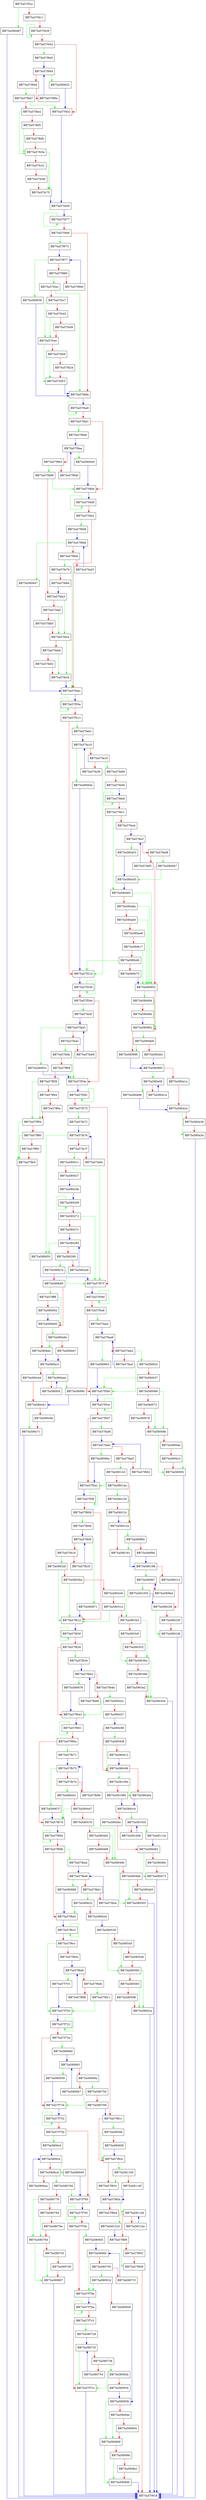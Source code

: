digraph RemoveCommandLineSecrets {
  node [shape="box"];
  graph [splines=ortho];
  BB75a57f3cc -> BB75a580d87 [color="green"];
  BB75a57f3cc -> BB75a57f411 [color="red"];
  BB75a57f411 -> BB75a57f439 [color="red"];
  BB75a57f439 -> BB75a57f439 [color="green"];
  BB75a57f439 -> BB75a57f442 [color="red"];
  BB75a57f442 -> BB75a57f940 [color="green"];
  BB75a57f442 -> BB75a57f452 [color="red"];
  BB75a57f452 -> BB75a57f459 [color="blue"];
  BB75a57f459 -> BB75a57f477 [color="blue"];
  BB75a57f477 -> BB75a57f477 [color="green"];
  BB75a57f477 -> BB75a57f480 [color="red"];
  BB75a57f480 -> BB75a57f973 [color="green"];
  BB75a57f480 -> BB75a57f48a [color="red"];
  BB75a57f48a -> BB75a57f4a8 [color="blue"];
  BB75a57f4a8 -> BB75a57f4a8 [color="green"];
  BB75a57f4a8 -> BB75a57f4b1 [color="red"];
  BB75a57f4b1 -> BB75a57f9a6 [color="green"];
  BB75a57f4b1 -> BB75a57f4bb [color="red"];
  BB75a57f4bb -> BB75a57f4d9 [color="blue"];
  BB75a57f4d9 -> BB75a57f4d9 [color="green"];
  BB75a57f4d9 -> BB75a57f4e2 [color="red"];
  BB75a57f4e2 -> BB75a57f9d9 [color="green"];
  BB75a57f4e2 -> BB75a57f4ec [color="red"];
  BB75a57f4ec -> BB75a57f50a [color="blue"];
  BB75a57f50a -> BB75a57f50a [color="green"];
  BB75a57f50a -> BB75a57f513 [color="red"];
  BB75a57f513 -> BB75a57fa0c [color="green"];
  BB75a57f513 -> BB75a57f51d [color="red"];
  BB75a57f51d -> BB75a57f53b [color="blue"];
  BB75a57f53b -> BB75a57f53b [color="green"];
  BB75a57f53b -> BB75a57f544 [color="red"];
  BB75a57f544 -> BB75a57fa3f [color="green"];
  BB75a57f544 -> BB75a57f54e [color="red"];
  BB75a57f54e -> BB75a57f56c [color="blue"];
  BB75a57f56c -> BB75a57f56c [color="green"];
  BB75a57f56c -> BB75a57f575 [color="red"];
  BB75a57f575 -> BB75a57fa72 [color="green"];
  BB75a57f575 -> BB75a57f57f [color="red"];
  BB75a57f57f -> BB75a57f59d [color="blue"];
  BB75a57f59d -> BB75a57f59d [color="green"];
  BB75a57f59d -> BB75a57f5a6 [color="red"];
  BB75a57f5a6 -> BB75a57faa5 [color="green"];
  BB75a57f5a6 -> BB75a57f5b0 [color="red"];
  BB75a57f5b0 -> BB75a57f5ce [color="blue"];
  BB75a57f5ce -> BB75a57f5ce [color="green"];
  BB75a57f5ce -> BB75a57f5d7 [color="red"];
  BB75a57f5d7 -> BB75a57fad8 [color="green"];
  BB75a57f5d7 -> BB75a57f5e1 [color="red"];
  BB75a57f5e1 -> BB75a57f5ff [color="blue"];
  BB75a57f5ff -> BB75a57f5ff [color="green"];
  BB75a57f5ff -> BB75a57f608 [color="red"];
  BB75a57f608 -> BB75a57fb0b [color="green"];
  BB75a57f608 -> BB75a57f612 [color="red"];
  BB75a57f612 -> BB75a57f630 [color="blue"];
  BB75a57f630 -> BB75a57f630 [color="green"];
  BB75a57f630 -> BB75a57f639 [color="red"];
  BB75a57f639 -> BB75a57fb3e [color="green"];
  BB75a57f639 -> BB75a57f643 [color="red"];
  BB75a57f643 -> BB75a57f661 [color="blue"];
  BB75a57f661 -> BB75a57f661 [color="green"];
  BB75a57f661 -> BB75a57f66a [color="red"];
  BB75a57f66a -> BB75a57fb71 [color="green"];
  BB75a57f66a -> BB75a57f674 [color="red"];
  BB75a57f674 -> BB75a57f692 [color="blue"];
  BB75a57f692 -> BB75a57f692 [color="green"];
  BB75a57f692 -> BB75a57f69b [color="red"];
  BB75a57f69b -> BB75a57fba4 [color="green"];
  BB75a57f69b -> BB75a57f6a5 [color="red"];
  BB75a57f6a5 -> BB75a57f6c3 [color="blue"];
  BB75a57f6c3 -> BB75a57f6c3 [color="green"];
  BB75a57f6c3 -> BB75a57f6cc [color="red"];
  BB75a57f6cc -> BB75a57f703 [color="green"];
  BB75a57f6cc -> BB75a57f6d2 [color="red"];
  BB75a57f6d2 -> BB75a57f6d6 [color="blue"];
  BB75a57f6d6 -> BB75a57f701 [color="green"];
  BB75a57f6d6 -> BB75a57f6db [color="red"];
  BB75a57f6db -> BB75a57f811 [color="green"];
  BB75a57f6db -> BB75a57f6f8 [color="red"];
  BB75a57f6f8 -> BB75a57f6d6 [color="blue"];
  BB75a57f701 -> BB75a57f703 [color="blue"];
  BB75a57f703 -> BB75a57f721 [color="blue"];
  BB75a57f721 -> BB75a57f721 [color="green"];
  BB75a57f721 -> BB75a57f72a [color="red"];
  BB75a57f72a -> BB75a58068d [color="green"];
  BB75a57f72a -> BB75a57f734 [color="red"];
  BB75a57f734 -> BB75a57f752 [color="blue"];
  BB75a57f752 -> BB75a57f752 [color="green"];
  BB75a57f752 -> BB75a57f75b [color="red"];
  BB75a57f75b -> BB75a5806c0 [color="green"];
  BB75a57f75b -> BB75a57f765 [color="red"];
  BB75a57f765 -> BB75a57f783 [color="blue"];
  BB75a57f783 -> BB75a57f783 [color="green"];
  BB75a57f783 -> BB75a57f78c [color="red"];
  BB75a57f78c -> BB75a5806f3 [color="green"];
  BB75a57f78c -> BB75a57f79a [color="red"];
  BB75a57f79a -> BB75a57f7ba [color="blue"];
  BB75a57f7ba -> BB75a57f7ba [color="green"];
  BB75a57f7ba -> BB75a57f7c3 [color="red"];
  BB75a57f7c3 -> BB75a580728 [color="green"];
  BB75a57f7c3 -> BB75a57f7cc [color="red"];
  BB75a57f7cc -> BB75a57f918 [color="blue"];
  BB75a57f811 -> BB75a57f703 [color="green"];
  BB75a57f811 -> BB75a57f81c [color="red"];
  BB75a57f81c -> BB75a5805fe [color="green"];
  BB75a57f81c -> BB75a57f82c [color="red"];
  BB75a57f82c -> BB75a581156 [color="green"];
  BB75a57f82c -> BB75a57f853 [color="red"];
  BB75a57f853 -> BB75a57f85a [color="blue"];
  BB75a57f85a -> BB75a5811a6 [color="green"];
  BB75a57f85a -> BB75a57f8e4 [color="red"];
  BB75a57f8e4 -> BB75a57f8f8 [color="red"];
  BB75a57f8f8 -> BB75a57f908 [color="green"];
  BB75a57f8f8 -> BB75a57f902 [color="red"];
  BB75a57f902 -> BB75a57f908 [color="red"];
  BB75a57f908 -> BB75a57f918 [color="red"];
  BB75a57f940 -> BB75a57f944 [color="blue"];
  BB75a57f944 -> BB75a580632 [color="green"];
  BB75a57f944 -> BB75a57f94d [color="red"];
  BB75a57f94d -> BB75a57fbd7 [color="green"];
  BB75a57f94d -> BB75a57f96a [color="red"];
  BB75a57f96a -> BB75a57f944 [color="blue"];
  BB75a57f973 -> BB75a57f977 [color="blue"];
  BB75a57f977 -> BB75a580639 [color="green"];
  BB75a57f977 -> BB75a57f980 [color="red"];
  BB75a57f980 -> BB75a57fcbc [color="green"];
  BB75a57f980 -> BB75a57f99d [color="red"];
  BB75a57f99d -> BB75a57f977 [color="blue"];
  BB75a57f9a6 -> BB75a57f9aa [color="blue"];
  BB75a57f9aa -> BB75a580640 [color="green"];
  BB75a57f9aa -> BB75a57f9b3 [color="red"];
  BB75a57f9b3 -> BB75a57fd98 [color="green"];
  BB75a57f9b3 -> BB75a57f9d0 [color="red"];
  BB75a57f9d0 -> BB75a57f9aa [color="blue"];
  BB75a57f9d9 -> BB75a57f9dd [color="blue"];
  BB75a57f9dd -> BB75a580647 [color="green"];
  BB75a57f9dd -> BB75a57f9e6 [color="red"];
  BB75a57f9e6 -> BB75a57fe79 [color="green"];
  BB75a57f9e6 -> BB75a57fa03 [color="red"];
  BB75a57fa03 -> BB75a57f9dd [color="blue"];
  BB75a57fa0c -> BB75a57fa10 [color="blue"];
  BB75a57fa10 -> BB75a58064e [color="green"];
  BB75a57fa10 -> BB75a57fa19 [color="red"];
  BB75a57fa19 -> BB75a57fe89 [color="green"];
  BB75a57fa19 -> BB75a57fa36 [color="red"];
  BB75a57fa36 -> BB75a57fa10 [color="blue"];
  BB75a57fa3f -> BB75a57fa43 [color="blue"];
  BB75a57fa43 -> BB75a58065c [color="green"];
  BB75a57fa43 -> BB75a57fa4c [color="red"];
  BB75a57fa4c -> BB75a57fefe [color="green"];
  BB75a57fa4c -> BB75a57fa69 [color="red"];
  BB75a57fa69 -> BB75a57fa43 [color="blue"];
  BB75a57fa72 -> BB75a57fa76 [color="blue"];
  BB75a57fa76 -> BB75a580655 [color="green"];
  BB75a57fa76 -> BB75a57fa7f [color="red"];
  BB75a57fa7f -> BB75a58001c [color="green"];
  BB75a57fa7f -> BB75a57fa9c [color="red"];
  BB75a57fa9c -> BB75a57fa76 [color="blue"];
  BB75a57faa5 -> BB75a57faa9 [color="blue"];
  BB75a57faa9 -> BB75a580663 [color="green"];
  BB75a57faa9 -> BB75a57fab2 [color="red"];
  BB75a57fab2 -> BB75a58002c [color="green"];
  BB75a57fab2 -> BB75a57facf [color="red"];
  BB75a57facf -> BB75a57faa9 [color="blue"];
  BB75a57fad8 -> BB75a57fadc [color="blue"];
  BB75a57fadc -> BB75a58066a [color="green"];
  BB75a57fadc -> BB75a57fae5 [color="red"];
  BB75a57fae5 -> BB75a580143 [color="green"];
  BB75a57fae5 -> BB75a57fb02 [color="red"];
  BB75a57fb02 -> BB75a57fadc [color="blue"];
  BB75a57fb0b -> BB75a57fb0f [color="blue"];
  BB75a57fb0f -> BB75a580671 [color="green"];
  BB75a57fb0f -> BB75a57fb18 [color="red"];
  BB75a57fb18 -> BB75a5802af [color="green"];
  BB75a57fb18 -> BB75a57fb35 [color="red"];
  BB75a57fb35 -> BB75a57fb0f [color="blue"];
  BB75a57fb3e -> BB75a57fb42 [color="blue"];
  BB75a57fb42 -> BB75a580678 [color="green"];
  BB75a57fb42 -> BB75a57fb4b [color="red"];
  BB75a57fb4b -> BB75a58042c [color="green"];
  BB75a57fb4b -> BB75a57fb68 [color="red"];
  BB75a57fb68 -> BB75a57fb42 [color="blue"];
  BB75a57fb71 -> BB75a57fb75 [color="blue"];
  BB75a57fb75 -> BB75a58067f [color="green"];
  BB75a57fb75 -> BB75a57fb7e [color="red"];
  BB75a57fb7e -> BB75a58043c [color="green"];
  BB75a57fb7e -> BB75a57fb9b [color="red"];
  BB75a57fb9b -> BB75a57fb75 [color="blue"];
  BB75a57fba4 -> BB75a57fba8 [color="blue"];
  BB75a57fba8 -> BB75a580686 [color="green"];
  BB75a57fba8 -> BB75a57fbb1 [color="red"];
  BB75a57fbb1 -> BB75a580622 [color="green"];
  BB75a57fbb1 -> BB75a57fbce [color="red"];
  BB75a57fbce -> BB75a57fba8 [color="blue"];
  BB75a57fbd7 -> BB75a57f452 [color="green"];
  BB75a57fbd7 -> BB75a57fbe2 [color="red"];
  BB75a57fbe2 -> BB75a57fc0e [color="green"];
  BB75a57fbe2 -> BB75a57fbf5 [color="red"];
  BB75a57fbf5 -> BB75a57fc0e [color="green"];
  BB75a57fbf5 -> BB75a57fbfb [color="red"];
  BB75a57fbfb -> BB75a57fc0e [color="red"];
  BB75a57fc0e -> BB75a57fc75 [color="green"];
  BB75a57fc0e -> BB75a57fc31 [color="red"];
  BB75a57fc31 -> BB75a57fc75 [color="green"];
  BB75a57fc31 -> BB75a57fc46 [color="red"];
  BB75a57fc46 -> BB75a57fc75 [color="red"];
  BB75a57fc75 -> BB75a57f459 [color="blue"];
  BB75a57fcbc -> BB75a57f48a [color="green"];
  BB75a57fcbc -> BB75a57fcc7 [color="red"];
  BB75a57fcc7 -> BB75a57fcec [color="green"];
  BB75a57fcc7 -> BB75a57fcd3 [color="red"];
  BB75a57fcd3 -> BB75a57fcec [color="green"];
  BB75a57fcd3 -> BB75a57fcd9 [color="red"];
  BB75a57fcd9 -> BB75a57fcec [color="red"];
  BB75a57fcec -> BB75a57fd53 [color="green"];
  BB75a57fcec -> BB75a57fd0f [color="red"];
  BB75a57fd0f -> BB75a57fd53 [color="green"];
  BB75a57fd0f -> BB75a57fd24 [color="red"];
  BB75a57fd24 -> BB75a57fd53 [color="red"];
  BB75a57fd53 -> BB75a57f48a [color="blue"];
  BB75a57fd98 -> BB75a57f4bb [color="green"];
  BB75a57fd98 -> BB75a57fda3 [color="red"];
  BB75a57fda3 -> BB75a57fdca [color="green"];
  BB75a57fda3 -> BB75a57fdaf [color="red"];
  BB75a57fdaf -> BB75a57fdca [color="green"];
  BB75a57fdaf -> BB75a57fdb5 [color="red"];
  BB75a57fdb5 -> BB75a57fdca [color="red"];
  BB75a57fdca -> BB75a57fe34 [color="green"];
  BB75a57fdca -> BB75a57fded [color="red"];
  BB75a57fded -> BB75a57fe34 [color="green"];
  BB75a57fded -> BB75a57fe02 [color="red"];
  BB75a57fe02 -> BB75a57fe34 [color="red"];
  BB75a57fe34 -> BB75a57f4ec [color="blue"];
  BB75a57fe79 -> BB75a57f4ec [color="green"];
  BB75a57fe79 -> BB75a57fe84 [color="red"];
  BB75a57fe84 -> BB75a57fda3 [color="blue"];
  BB75a57fe89 -> BB75a57f51d [color="green"];
  BB75a57fe89 -> BB75a57fe94 [color="red"];
  BB75a57fe94 -> BB75a57feb8 [color="blue"];
  BB75a57feb8 -> BB75a57feb8 [color="green"];
  BB75a57feb8 -> BB75a57fec1 [color="red"];
  BB75a57fec1 -> BB75a580a65 [color="green"];
  BB75a57fec1 -> BB75a57fecb [color="red"];
  BB75a57fecb -> BB75a57fecf [color="blue"];
  BB75a57fecf -> BB75a580a53 [color="green"];
  BB75a57fecf -> BB75a57fed8 [color="red"];
  BB75a57fed8 -> BB75a580947 [color="green"];
  BB75a57fed8 -> BB75a57fef5 [color="red"];
  BB75a57fef5 -> BB75a57fecf [color="blue"];
  BB75a57fefe -> BB75a57f54e [color="green"];
  BB75a57fefe -> BB75a57ff09 [color="red"];
  BB75a57ff09 -> BB75a57f54e [color="green"];
  BB75a57ff09 -> BB75a57ff38 [color="red"];
  BB75a57ff38 -> BB75a57ff5d [color="green"];
  BB75a57ff38 -> BB75a57ff44 [color="red"];
  BB75a57ff44 -> BB75a57ff5d [color="green"];
  BB75a57ff44 -> BB75a57ff4a [color="red"];
  BB75a57ff4a -> BB75a57ff5d [color="red"];
  BB75a57ff5d -> BB75a57ffc4 [color="green"];
  BB75a57ff5d -> BB75a57ff80 [color="red"];
  BB75a57ff80 -> BB75a57ffc4 [color="green"];
  BB75a57ff80 -> BB75a57ff95 [color="red"];
  BB75a57ff95 -> BB75a57ffc4 [color="red"];
  BB75a57ffc4 -> BB75a57f918 [color="blue"];
  BB75a57fff8 -> BB75a580b95 [color="green"];
  BB75a57fff8 -> BB75a580002 [color="red"];
  BB75a580002 -> BB75a580b95 [color="blue"];
  BB75a58001c -> BB75a57f57f [color="green"];
  BB75a58001c -> BB75a580027 [color="red"];
  BB75a580027 -> BB75a58024b [color="blue"];
  BB75a58002c -> BB75a57f5b0 [color="green"];
  BB75a58002c -> BB75a580037 [color="red"];
  BB75a580037 -> BB75a57f5b0 [color="green"];
  BB75a580037 -> BB75a580066 [color="red"];
  BB75a580066 -> BB75a58008b [color="green"];
  BB75a580066 -> BB75a580072 [color="red"];
  BB75a580072 -> BB75a58008b [color="green"];
  BB75a580072 -> BB75a580078 [color="red"];
  BB75a580078 -> BB75a58008b [color="red"];
  BB75a58008b -> BB75a5800f2 [color="green"];
  BB75a58008b -> BB75a5800ae [color="red"];
  BB75a5800ae -> BB75a5800f2 [color="green"];
  BB75a5800ae -> BB75a5800c3 [color="red"];
  BB75a5800c3 -> BB75a5800f2 [color="red"];
  BB75a5800f2 -> BB75a57f918 [color="blue"];
  BB75a580126 -> BB75a58015a [color="green"];
  BB75a580126 -> BB75a58012c [color="red"];
  BB75a58012c -> BB75a58015a [color="blue"];
  BB75a580143 -> BB75a57f5e1 [color="green"];
  BB75a580143 -> BB75a58014e [color="red"];
  BB75a58014e -> BB75a580126 [color="green"];
  BB75a58014e -> BB75a58015a [color="red"];
  BB75a58015a -> BB75a580f84 [color="green"];
  BB75a58015a -> BB75a580181 [color="red"];
  BB75a580181 -> BB75a580188 [color="blue"];
  BB75a580188 -> BB75a580fd7 [color="green"];
  BB75a580188 -> BB75a580212 [color="red"];
  BB75a580212 -> BB75a580226 [color="red"];
  BB75a580226 -> BB75a580236 [color="green"];
  BB75a580226 -> BB75a580230 [color="red"];
  BB75a580230 -> BB75a580236 [color="red"];
  BB75a580236 -> BB75a57f918 [color="blue"];
  BB75a58024b -> BB75a580269 [color="blue"];
  BB75a580269 -> BB75a580269 [color="green"];
  BB75a580269 -> BB75a580272 [color="red"];
  BB75a580272 -> BB75a57f57f [color="green"];
  BB75a580272 -> BB75a58027c [color="red"];
  BB75a58027c -> BB75a580280 [color="blue"];
  BB75a580280 -> BB75a580655 [color="green"];
  BB75a580280 -> BB75a580289 [color="red"];
  BB75a580289 -> BB75a580b7a [color="green"];
  BB75a580289 -> BB75a5802a6 [color="red"];
  BB75a5802a6 -> BB75a580280 [color="blue"];
  BB75a5802af -> BB75a57f612 [color="green"];
  BB75a5802af -> BB75a5802ba [color="red"];
  BB75a5802ba -> BB75a57f612 [color="green"];
  BB75a5802ba -> BB75a5802e9 [color="red"];
  BB75a5802e9 -> BB75a580343 [color="green"];
  BB75a5802e9 -> BB75a580314 [color="red"];
  BB75a580314 -> BB75a57f612 [color="green"];
  BB75a580314 -> BB75a580343 [color="red"];
  BB75a580343 -> BB75a58036a [color="green"];
  BB75a580343 -> BB75a58034f [color="red"];
  BB75a58034f -> BB75a58036a [color="green"];
  BB75a58034f -> BB75a580355 [color="red"];
  BB75a580355 -> BB75a58036a [color="red"];
  BB75a58036a -> BB75a5803d4 [color="green"];
  BB75a58036a -> BB75a58038d [color="red"];
  BB75a58038d -> BB75a5803d4 [color="green"];
  BB75a58038d -> BB75a5803a2 [color="red"];
  BB75a5803a2 -> BB75a5803d4 [color="red"];
  BB75a5803d4 -> BB75a57f918 [color="blue"];
  BB75a580408 -> BB75a580c96 [color="green"];
  BB75a580408 -> BB75a580412 [color="red"];
  BB75a580412 -> BB75a580c96 [color="blue"];
  BB75a58042c -> BB75a57f643 [color="green"];
  BB75a58042c -> BB75a580437 [color="red"];
  BB75a580437 -> BB75a580c86 [color="blue"];
  BB75a58043c -> BB75a57f674 [color="green"];
  BB75a58043c -> BB75a580447 [color="red"];
  BB75a580447 -> BB75a57f674 [color="green"];
  BB75a580447 -> BB75a580476 [color="red"];
  BB75a580476 -> BB75a58049b [color="green"];
  BB75a580476 -> BB75a580482 [color="red"];
  BB75a580482 -> BB75a58049b [color="green"];
  BB75a580482 -> BB75a580488 [color="red"];
  BB75a580488 -> BB75a58049b [color="red"];
  BB75a58049b -> BB75a580505 [color="green"];
  BB75a58049b -> BB75a5804be [color="red"];
  BB75a5804be -> BB75a580505 [color="green"];
  BB75a5804be -> BB75a5804d3 [color="red"];
  BB75a5804d3 -> BB75a580505 [color="red"];
  BB75a580505 -> BB75a57f918 [color="blue"];
  BB75a580539 -> BB75a580560 [color="green"];
  BB75a580539 -> BB75a580545 [color="red"];
  BB75a580545 -> BB75a580560 [color="green"];
  BB75a580545 -> BB75a58054b [color="red"];
  BB75a58054b -> BB75a580560 [color="red"];
  BB75a580560 -> BB75a5805ca [color="green"];
  BB75a580560 -> BB75a580583 [color="red"];
  BB75a580583 -> BB75a5805ca [color="green"];
  BB75a580583 -> BB75a580598 [color="red"];
  BB75a580598 -> BB75a5805ca [color="red"];
  BB75a5805ca -> BB75a57f918 [color="blue"];
  BB75a5805fe -> BB75a57f82c [color="green"];
  BB75a5805fe -> BB75a580608 [color="red"];
  BB75a580608 -> BB75a57f82c [color="blue"];
  BB75a580622 -> BB75a57f6a5 [color="green"];
  BB75a580622 -> BB75a58062d [color="red"];
  BB75a58062d -> BB75a580539 [color="blue"];
  BB75a580632 -> BB75a57f452 [color="blue"];
  BB75a580639 -> BB75a57f48a [color="blue"];
  BB75a580640 -> BB75a57f4bb [color="blue"];
  BB75a580647 -> BB75a57f4ec [color="blue"];
  BB75a58064e -> BB75a57f51d [color="blue"];
  BB75a580655 -> BB75a57f57f [color="blue"];
  BB75a58065c -> BB75a57f54e [color="blue"];
  BB75a580663 -> BB75a57f5b0 [color="blue"];
  BB75a58066a -> BB75a57f5e1 [color="blue"];
  BB75a580671 -> BB75a57f612 [color="blue"];
  BB75a580678 -> BB75a57f643 [color="blue"];
  BB75a58067f -> BB75a57f674 [color="blue"];
  BB75a580686 -> BB75a57f6a5 [color="blue"];
  BB75a58068d -> BB75a580691 [color="blue"];
  BB75a580691 -> BB75a580939 [color="green"];
  BB75a580691 -> BB75a58069a [color="red"];
  BB75a58069a -> BB75a58075d [color="green"];
  BB75a58069a -> BB75a5806b7 [color="red"];
  BB75a5806b7 -> BB75a580691 [color="blue"];
  BB75a5806c0 -> BB75a5806c4 [color="blue"];
  BB75a5806c4 -> BB75a580940 [color="green"];
  BB75a5806c4 -> BB75a5806cd [color="red"];
  BB75a5806cd -> BB75a58076d [color="green"];
  BB75a5806cd -> BB75a5806ea [color="red"];
  BB75a5806ea -> BB75a5806c4 [color="blue"];
  BB75a5806f3 -> BB75a5806fc [color="blue"];
  BB75a5806fc -> BB75a57f79a [color="green"];
  BB75a5806fc -> BB75a580705 [color="red"];
  BB75a580705 -> BB75a58091d [color="green"];
  BB75a580705 -> BB75a58071f [color="red"];
  BB75a58071f -> BB75a5806fc [color="blue"];
  BB75a580728 -> BB75a58072f [color="blue"];
  BB75a58072f -> BB75a57f7cc [color="green"];
  BB75a58072f -> BB75a580738 [color="red"];
  BB75a580738 -> BB75a58092b [color="green"];
  BB75a580738 -> BB75a580754 [color="red"];
  BB75a580754 -> BB75a58072f [color="blue"];
  BB75a58075d -> BB75a57f734 [color="green"];
  BB75a58075d -> BB75a580768 [color="red"];
  BB75a580768 -> BB75a57f81c [color="blue"];
  BB75a58076d -> BB75a57f765 [color="green"];
  BB75a58076d -> BB75a580778 [color="red"];
  BB75a580778 -> BB75a58079d [color="green"];
  BB75a580778 -> BB75a580784 [color="red"];
  BB75a580784 -> BB75a58079d [color="green"];
  BB75a580784 -> BB75a58078a [color="red"];
  BB75a58078a -> BB75a58079d [color="red"];
  BB75a58079d -> BB75a580807 [color="green"];
  BB75a58079d -> BB75a5807c0 [color="red"];
  BB75a5807c0 -> BB75a580807 [color="green"];
  BB75a5807c0 -> BB75a5807d5 [color="red"];
  BB75a5807d5 -> BB75a580807 [color="red"];
  BB75a580807 -> BB75a57f918 [color="blue"];
  BB75a58083b -> BB75a580869 [color="green"];
  BB75a58083b -> BB75a58084e [color="red"];
  BB75a58084e -> BB75a580869 [color="green"];
  BB75a58084e -> BB75a580854 [color="red"];
  BB75a580854 -> BB75a580869 [color="red"];
  BB75a580869 -> BB75a5808d0 [color="green"];
  BB75a580869 -> BB75a58088c [color="red"];
  BB75a58088c -> BB75a5808d0 [color="green"];
  BB75a58088c -> BB75a5808a1 [color="red"];
  BB75a5808a1 -> BB75a5808d0 [color="red"];
  BB75a5808d0 -> BB75a57f918 [color="blue"];
  BB75a58091d -> BB75a57f79a [color="green"];
  BB75a58091d -> BB75a580926 [color="red"];
  BB75a580926 -> BB75a58083b [color="blue"];
  BB75a58092b -> BB75a57f7cc [color="green"];
  BB75a58092b -> BB75a580934 [color="red"];
  BB75a580934 -> BB75a58083b [color="blue"];
  BB75a580939 -> BB75a57f734 [color="blue"];
  BB75a580940 -> BB75a57f765 [color="blue"];
  BB75a580947 -> BB75a580a55 [color="green"];
  BB75a580947 -> BB75a580952 [color="red"];
  BB75a580952 -> BB75a580d94 [color="green"];
  BB75a580952 -> BB75a580962 [color="red"];
  BB75a580962 -> BB75a580db8 [color="green"];
  BB75a580962 -> BB75a580989 [color="red"];
  BB75a580989 -> BB75a580990 [color="blue"];
  BB75a580990 -> BB75a580e08 [color="green"];
  BB75a580990 -> BB75a580a1a [color="red"];
  BB75a580a1a -> BB75a580a2e [color="red"];
  BB75a580a2e -> BB75a580a3e [color="green"];
  BB75a580a2e -> BB75a580a38 [color="red"];
  BB75a580a38 -> BB75a580a3e [color="red"];
  BB75a580a3e -> BB75a57f918 [color="blue"];
  BB75a580a53 -> BB75a580a55 [color="blue"];
  BB75a580a55 -> BB75a580a65 [color="blue"];
  BB75a580a65 -> BB75a580952 [color="green"];
  BB75a580a65 -> BB75a580a8a [color="red"];
  BB75a580a8a -> BB75a580952 [color="green"];
  BB75a580a8a -> BB75a580ab9 [color="red"];
  BB75a580ab9 -> BB75a580952 [color="green"];
  BB75a580ab9 -> BB75a580ae8 [color="red"];
  BB75a580ae8 -> BB75a580952 [color="green"];
  BB75a580ae8 -> BB75a580b17 [color="red"];
  BB75a580b17 -> BB75a580952 [color="green"];
  BB75a580b17 -> BB75a580b46 [color="red"];
  BB75a580b46 -> BB75a57f51d [color="green"];
  BB75a580b46 -> BB75a580b75 [color="red"];
  BB75a580b75 -> BB75a580952 [color="blue"];
  BB75a580b7a -> BB75a57f57f [color="green"];
  BB75a580b7a -> BB75a580b85 [color="red"];
  BB75a580b85 -> BB75a57fff8 [color="green"];
  BB75a580b85 -> BB75a580b95 [color="red"];
  BB75a580b95 -> BB75a580e9e [color="green"];
  BB75a580b95 -> BB75a580bbc [color="red"];
  BB75a580bbc -> BB75a580bc3 [color="blue"];
  BB75a580bc3 -> BB75a580eee [color="green"];
  BB75a580bc3 -> BB75a580c4d [color="red"];
  BB75a580c4d -> BB75a580c61 [color="red"];
  BB75a580c61 -> BB75a580c71 [color="green"];
  BB75a580c61 -> BB75a580c6b [color="red"];
  BB75a580c6b -> BB75a580c71 [color="red"];
  BB75a580c71 -> BB75a57f918 [color="blue"];
  BB75a580c86 -> BB75a580408 [color="green"];
  BB75a580c86 -> BB75a580c96 [color="red"];
  BB75a580c96 -> BB75a58106d [color="green"];
  BB75a580c96 -> BB75a580cbd [color="red"];
  BB75a580cbd -> BB75a580cc4 [color="blue"];
  BB75a580cc4 -> BB75a5810c0 [color="green"];
  BB75a580cc4 -> BB75a580d4e [color="red"];
  BB75a580d4e -> BB75a580d62 [color="red"];
  BB75a580d62 -> BB75a580d72 [color="green"];
  BB75a580d62 -> BB75a580d6c [color="red"];
  BB75a580d6c -> BB75a580d72 [color="red"];
  BB75a580d72 -> BB75a57f918 [color="blue"];
  BB75a580d87 -> BB75a57f918 [color="blue"];
  BB75a580d94 -> BB75a580962 [color="green"];
  BB75a580d94 -> BB75a580d9e [color="red"];
  BB75a580d9e -> BB75a580962 [color="blue"];
  BB75a580db8 -> BB75a580989 [color="green"];
  BB75a580db8 -> BB75a580dd1 [color="red"];
  BB75a580dd1 -> BB75a580990 [color="blue"];
  BB75a580e08 -> BB75a580e86 [color="green"];
  BB75a580e08 -> BB75a580e1e [color="red"];
  BB75a580e1e -> BB75a580e08 [color="blue"];
  BB75a580e86 -> BB75a580a2e [color="blue"];
  BB75a580e9e -> BB75a580bbc [color="green"];
  BB75a580e9e -> BB75a580eb7 [color="red"];
  BB75a580eb7 -> BB75a580bc3 [color="blue"];
  BB75a580eee -> BB75a580f6c [color="green"];
  BB75a580eee -> BB75a580f04 [color="red"];
  BB75a580f04 -> BB75a580eee [color="blue"];
  BB75a580f6c -> BB75a580c61 [color="blue"];
  BB75a580f84 -> BB75a580181 [color="green"];
  BB75a580f84 -> BB75a580f9d [color="red"];
  BB75a580f9d -> BB75a580188 [color="blue"];
  BB75a580fd7 -> BB75a581055 [color="green"];
  BB75a580fd7 -> BB75a580fed [color="red"];
  BB75a580fed -> BB75a580fd7 [color="blue"];
  BB75a581055 -> BB75a580226 [color="blue"];
  BB75a58106d -> BB75a580cbd [color="green"];
  BB75a58106d -> BB75a581086 [color="red"];
  BB75a581086 -> BB75a580cc4 [color="blue"];
  BB75a5810c0 -> BB75a58113e [color="green"];
  BB75a5810c0 -> BB75a5810d6 [color="red"];
  BB75a5810d6 -> BB75a5810c0 [color="blue"];
  BB75a58113e -> BB75a580d62 [color="blue"];
  BB75a581156 -> BB75a57f853 [color="green"];
  BB75a581156 -> BB75a58116f [color="red"];
  BB75a58116f -> BB75a57f85a [color="blue"];
  BB75a5811a6 -> BB75a581224 [color="green"];
  BB75a5811a6 -> BB75a5811bc [color="red"];
  BB75a5811bc -> BB75a5811a6 [color="blue"];
  BB75a581224 -> BB75a57f8f8 [color="blue"];
}